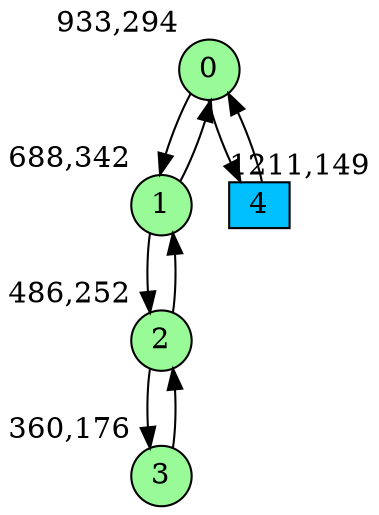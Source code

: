 digraph G {
graph [bgcolor=white]
node [shape=circle, style = filled, fillcolor=white,fixedsize=true, width=0.4, height=0.3 ]
0[xlabel="933,294", pos = "8.95313,0.75!", fillcolor=palegreen ];
1[xlabel="688,342", pos = "5.125,0!", fillcolor=palegreen ];
2[xlabel="486,252", pos = "1.96875,1.40625!", fillcolor=palegreen ];
3[xlabel="360,176", pos = "0,2.59375!", fillcolor=palegreen ];
4[xlabel="1211,149", pos = "13.2969,3.01563!", fillcolor=deepskyblue, shape=box ];
0->1 ;
0->4 ;
1->0 ;
1->2 ;
2->1 ;
2->3 ;
3->2 ;
4->0 ;
}
